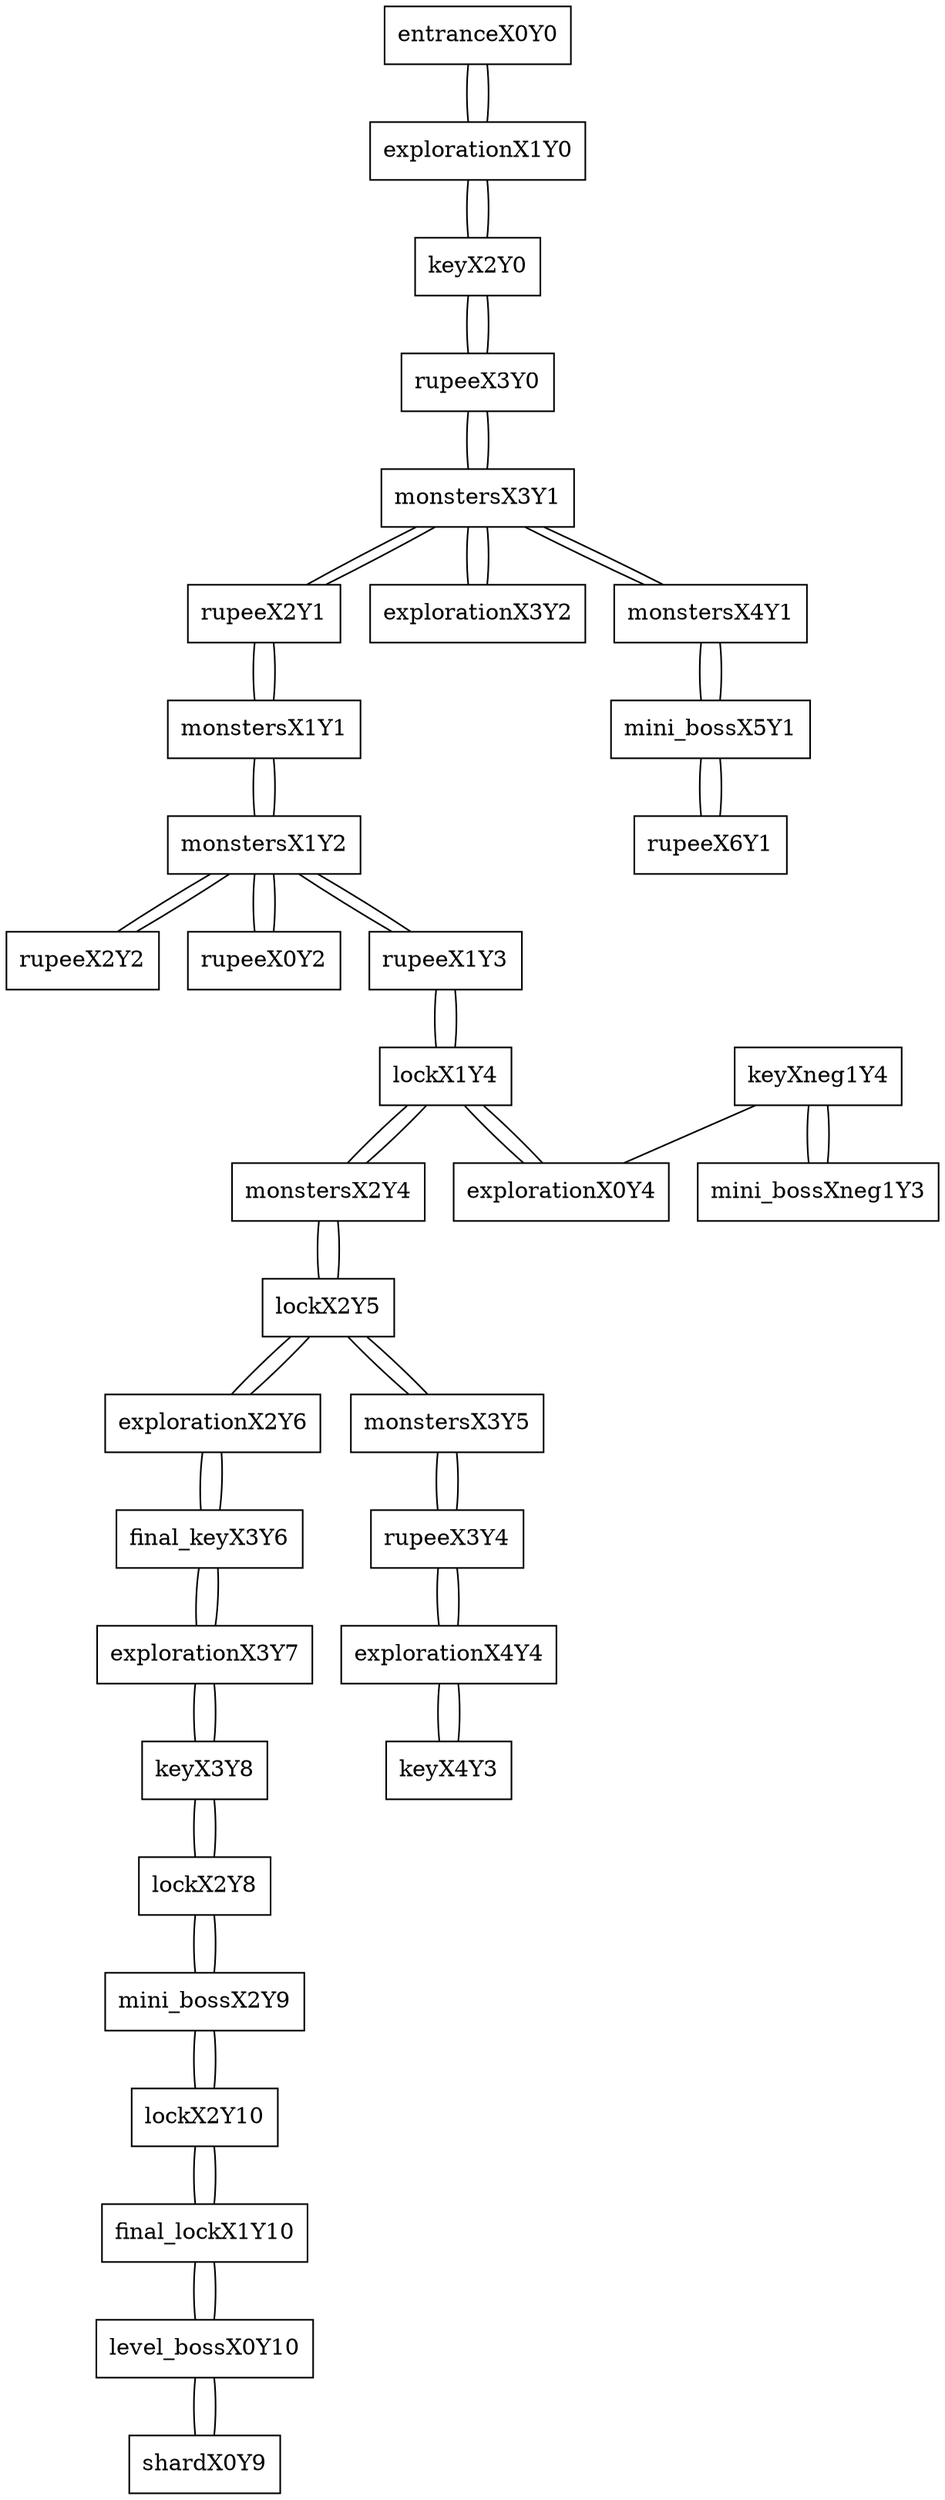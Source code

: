 graph space {

node [shape="box"]; entranceX0Y0 [pad="1.5,0.0" pos="0,0!"]; explorationX1Y0 [pad="1.5,0.0" pos="1,0!"]; keyX2Y0 [pad="1.5,0.0" pos="2,0!"]; rupeeX3Y0 [pad="1.5,0.0" pos="3,0!"]; monstersX3Y1 [pad="1.5,0.0" pos="3,1!"]; rupeeX2Y1 [pad="1.5,0.0" pos="2,1!"]; explorationX3Y2 [pad="1.5,0.0" pos="3,2!"]; monstersX4Y1 [pad="1.5,0.0" pos="4,1!"]; monstersX1Y1 [pad="1.5,0.0" pos="1,1!"]; monstersX1Y2 [pad="1.5,0.0" pos="1,2!"]; rupeeX2Y2 [pad="1.5,0.0" pos="2,2!"]; rupeeX0Y2 [pad="1.5,0.0" pos="0,2!"]; rupeeX1Y3 [pad="1.5,0.0" pos="1,3!"]; mini_bossX5Y1 [pad="1.5,0.0" pos="5,1!"]; rupeeX6Y1 [pad="1.5,0.0" pos="6,1!"]; lockX1Y4 [pad="1.5,0.0" pos="1,4!"]; explorationX0Y4 [pad="1.5,0.0" pos="0,4!"]; keyXneg1Y4 [pad="1.5,0.0" pos="-1,4!"]; monstersX2Y4 [pad="1.5,0.0" pos="2,4!"]; mini_bossXneg1Y3 [pad="1.5,0.0" pos="-1,3!"]; lockX2Y5 [pad="1.5,0.0" pos="2,5!"]; explorationX2Y6 [pad="1.5,0.0" pos="2,6!"]; final_keyX3Y6 [pad="1.5,0.0" pos="3,6!"]; explorationX3Y7 [pad="1.5,0.0" pos="3,7!"]; keyX3Y8 [pad="1.5,0.0" pos="3,8!"]; monstersX3Y5 [pad="1.5,0.0" pos="3,5!"]; rupeeX3Y4 [pad="1.5,0.0" pos="3,4!"]; explorationX4Y4 [pad="1.5,0.0" pos="4,4!"]; keyX4Y3 [pad="1.5,0.0" pos="4,3!"]; lockX2Y8 [pad="1.5,0.0" pos="2,8!"]; mini_bossX2Y9 [pad="1.5,0.0" pos="2,9!"]; lockX2Y10 [pad="1.5,0.0" pos="2,10!"]; final_lockX1Y10 [pad="1.5,0.0" pos="1,10!"]; level_bossX0Y10 [pad="1.5,0.0" pos="0,10!"]; shardX0Y9 [pad="1.5,0.0" pos="0,9!"]; 
entranceX0Y0 -- explorationX1Y0;
explorationX1Y0 -- entranceX0Y0;
explorationX1Y0 -- keyX2Y0;
keyX2Y0 -- explorationX1Y0;
keyX2Y0 -- rupeeX3Y0;
rupeeX3Y0 -- keyX2Y0;
rupeeX3Y0 -- monstersX3Y1;
monstersX3Y1 -- rupeeX2Y1;
monstersX3Y1 -- explorationX3Y2;
monstersX3Y1 -- monstersX4Y1;
monstersX3Y1 -- rupeeX3Y0;
rupeeX2Y1 -- monstersX1Y1;
rupeeX2Y1 -- monstersX3Y1;
explorationX3Y2 -- monstersX3Y1;
monstersX4Y1 -- monstersX3Y1;
monstersX4Y1 -- mini_bossX5Y1;
monstersX1Y1 -- monstersX1Y2;
monstersX1Y1 -- rupeeX2Y1;
monstersX1Y2 -- rupeeX0Y2;
monstersX1Y2 -- rupeeX1Y3;
monstersX1Y2 -- rupeeX2Y2;
monstersX1Y2 -- monstersX1Y1;
rupeeX2Y2 -- monstersX1Y2;
rupeeX0Y2 -- monstersX1Y2;
rupeeX1Y3 -- lockX1Y4;
rupeeX1Y3 -- monstersX1Y2;
mini_bossX5Y1 -- monstersX4Y1;
mini_bossX5Y1 -- rupeeX6Y1;
rupeeX6Y1 -- mini_bossX5Y1;
lockX1Y4 -- explorationX0Y4;
lockX1Y4 -- monstersX2Y4;
lockX1Y4 -- rupeeX1Y3;
explorationX0Y4 -- lockX1Y4;
keyXneg1Y4 -- explorationX0Y4;
keyXneg1Y4 -- mini_bossXneg1Y3;
monstersX2Y4 -- lockX1Y4;
monstersX2Y4 -- lockX2Y5;
mini_bossXneg1Y3 -- keyXneg1Y4;
lockX2Y5 -- explorationX2Y6;
lockX2Y5 -- monstersX3Y5;
lockX2Y5 -- monstersX2Y4;
explorationX2Y6 -- final_keyX3Y6;
explorationX2Y6 -- lockX2Y5;
final_keyX3Y6 -- explorationX3Y7;
final_keyX3Y6 -- explorationX2Y6;
explorationX3Y7 -- keyX3Y8;
explorationX3Y7 -- final_keyX3Y6;
keyX3Y8 -- lockX2Y8;
keyX3Y8 -- explorationX3Y7;
monstersX3Y5 -- lockX2Y5;
monstersX3Y5 -- rupeeX3Y4;
rupeeX3Y4 -- explorationX4Y4;
rupeeX3Y4 -- monstersX3Y5;
explorationX4Y4 -- rupeeX3Y4;
explorationX4Y4 -- keyX4Y3;
keyX4Y3 -- explorationX4Y4;
lockX2Y8 -- mini_bossX2Y9;
lockX2Y8 -- keyX3Y8;
mini_bossX2Y9 -- lockX2Y10;
mini_bossX2Y9 -- lockX2Y8;
lockX2Y10 -- final_lockX1Y10;
lockX2Y10 -- mini_bossX2Y9;
final_lockX1Y10 -- level_bossX0Y10;
final_lockX1Y10 -- lockX2Y10;
level_bossX0Y10 -- final_lockX1Y10;
level_bossX0Y10 -- shardX0Y9;
shardX0Y9 -- level_bossX0Y10;
}
